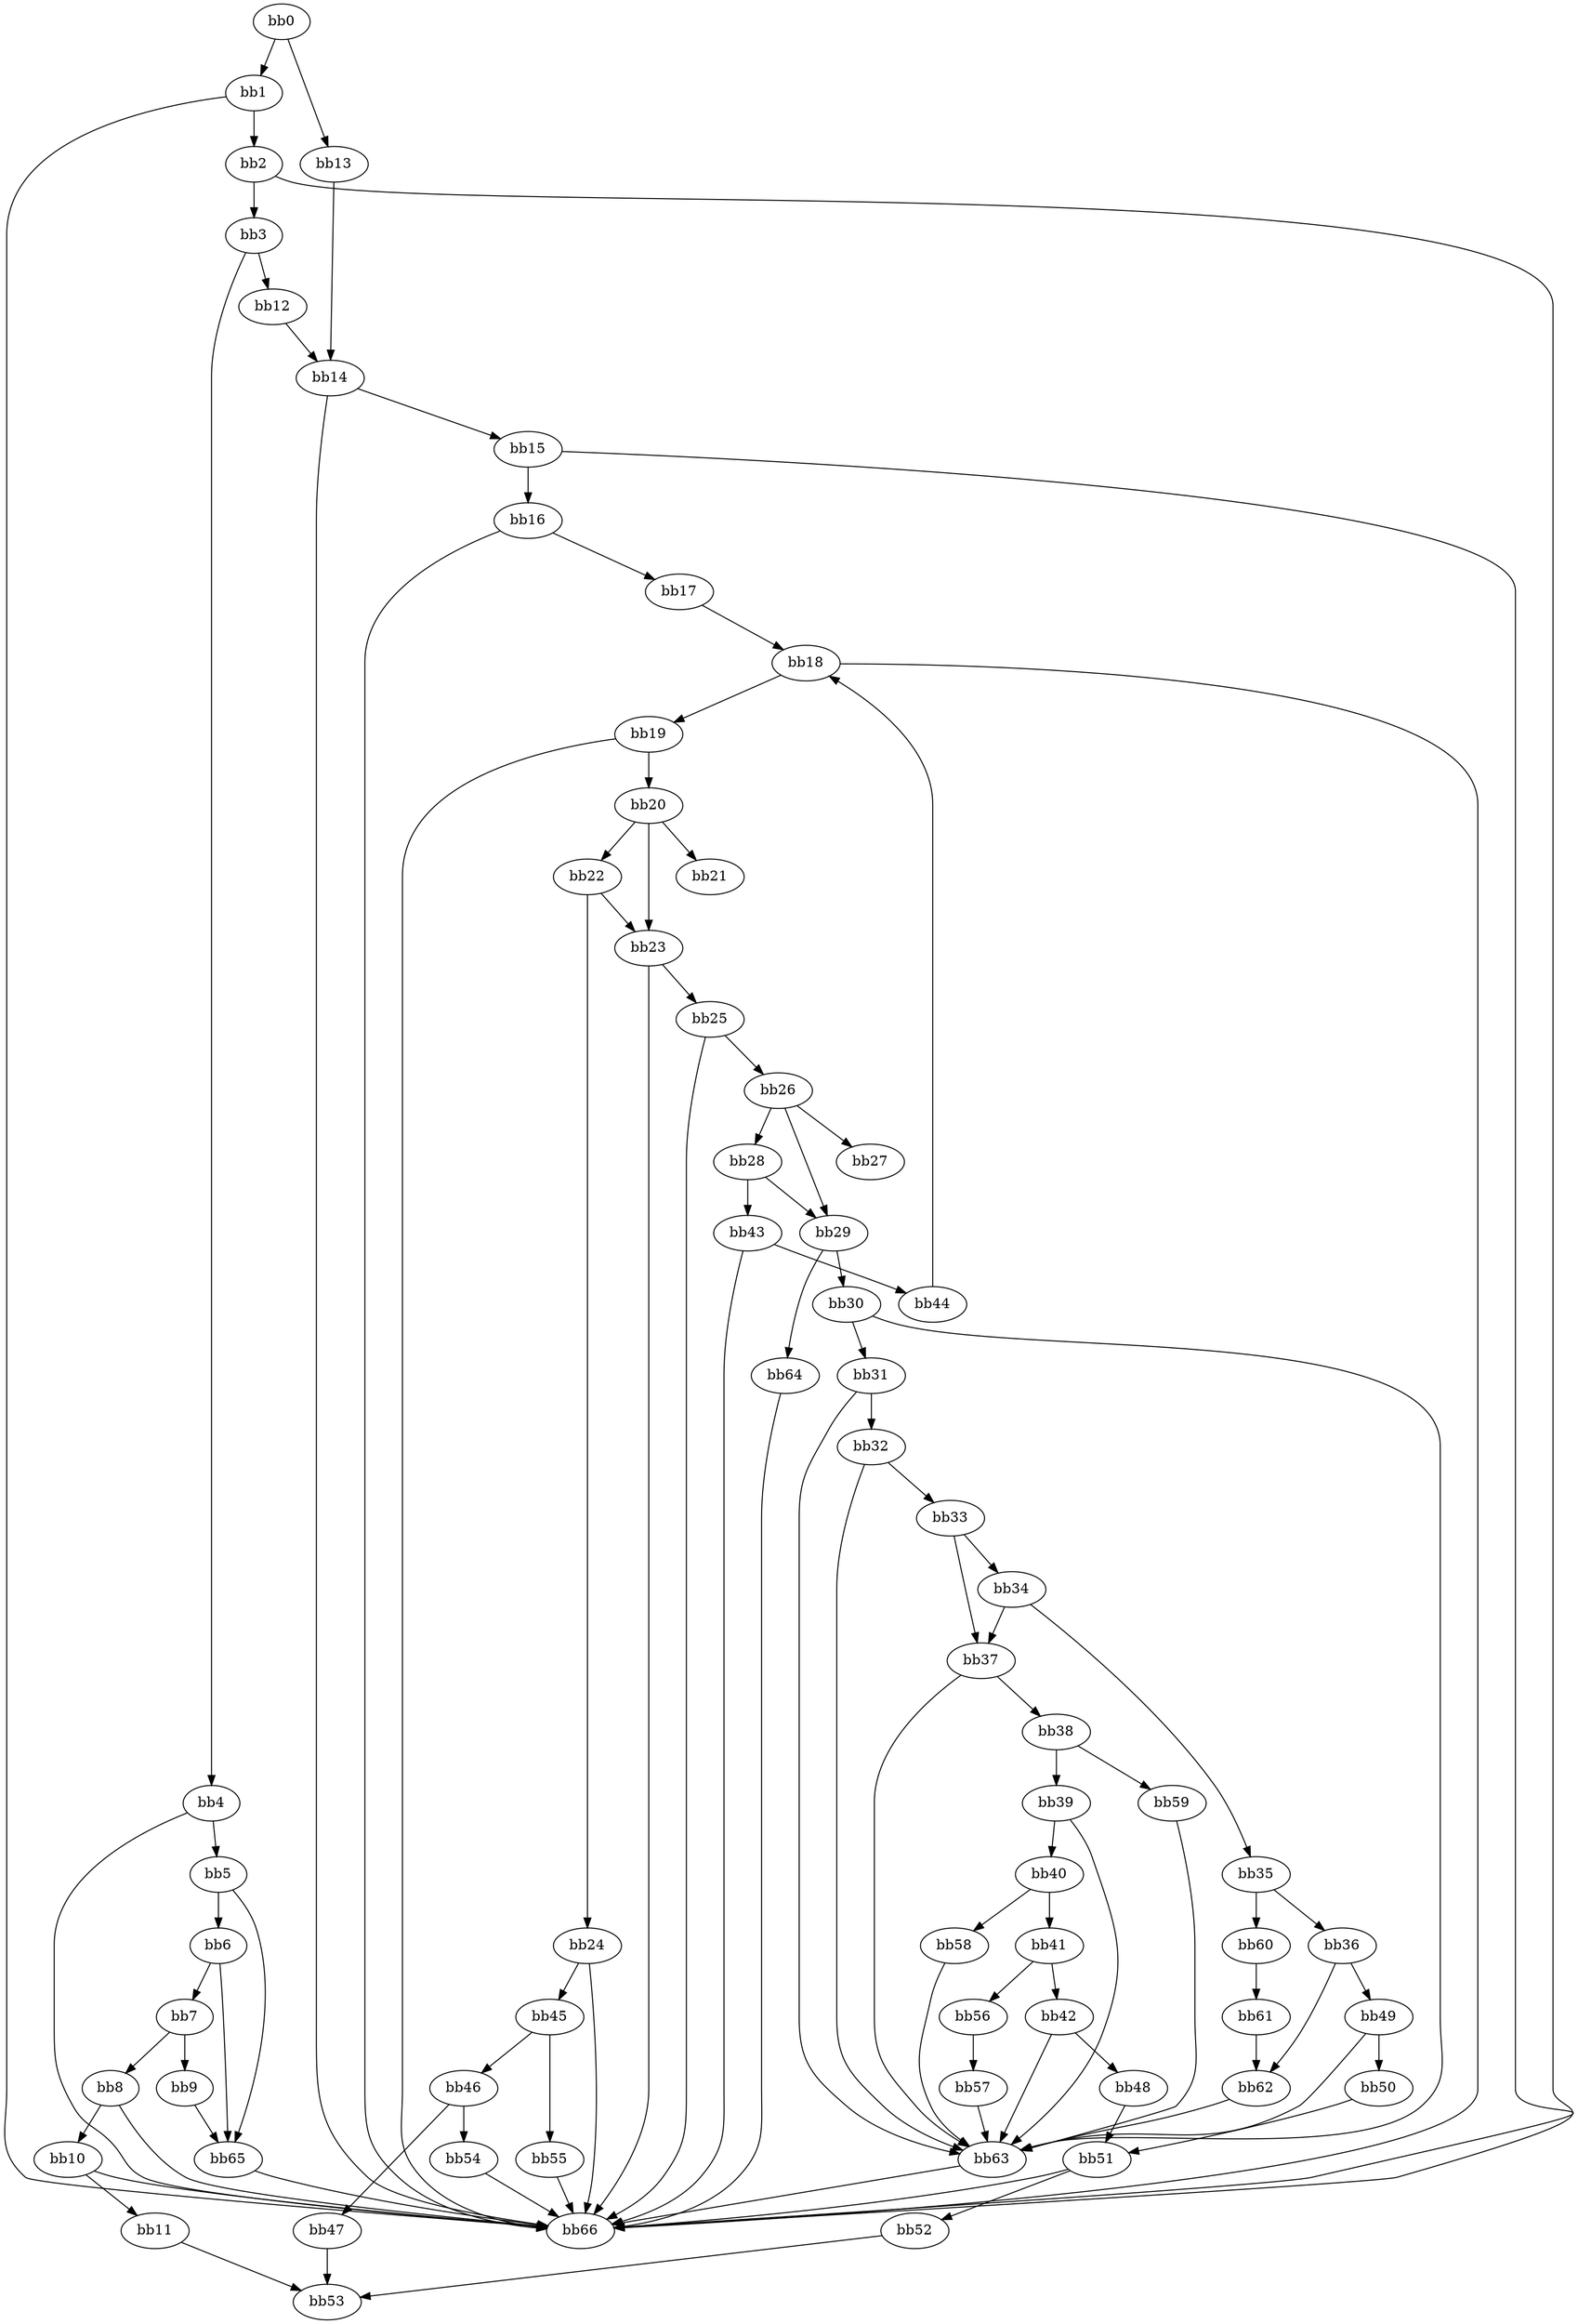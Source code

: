 digraph {
    0 [ label = "bb0\l" ]
    1 [ label = "bb1\l" ]
    2 [ label = "bb2\l" ]
    3 [ label = "bb3\l" ]
    4 [ label = "bb4\l" ]
    5 [ label = "bb5\l" ]
    6 [ label = "bb6\l" ]
    7 [ label = "bb7\l" ]
    8 [ label = "bb8\l" ]
    9 [ label = "bb9\l" ]
    10 [ label = "bb10\l" ]
    11 [ label = "bb11\l" ]
    12 [ label = "bb12\l" ]
    13 [ label = "bb13\l" ]
    14 [ label = "bb14\l" ]
    15 [ label = "bb15\l" ]
    16 [ label = "bb16\l" ]
    17 [ label = "bb17\l" ]
    18 [ label = "bb18\l" ]
    19 [ label = "bb19\l" ]
    20 [ label = "bb20\l" ]
    21 [ label = "bb21\l" ]
    22 [ label = "bb22\l" ]
    23 [ label = "bb23\l" ]
    24 [ label = "bb24\l" ]
    25 [ label = "bb25\l" ]
    26 [ label = "bb26\l" ]
    27 [ label = "bb27\l" ]
    28 [ label = "bb28\l" ]
    29 [ label = "bb29\l" ]
    30 [ label = "bb30\l" ]
    31 [ label = "bb31\l" ]
    32 [ label = "bb32\l" ]
    33 [ label = "bb33\l" ]
    34 [ label = "bb34\l" ]
    35 [ label = "bb35\l" ]
    36 [ label = "bb36\l" ]
    37 [ label = "bb37\l" ]
    38 [ label = "bb38\l" ]
    39 [ label = "bb39\l" ]
    40 [ label = "bb40\l" ]
    41 [ label = "bb41\l" ]
    42 [ label = "bb42\l" ]
    43 [ label = "bb43\l" ]
    44 [ label = "bb44\l" ]
    45 [ label = "bb45\l" ]
    46 [ label = "bb46\l" ]
    47 [ label = "bb47\l" ]
    48 [ label = "bb48\l" ]
    49 [ label = "bb49\l" ]
    50 [ label = "bb50\l" ]
    51 [ label = "bb51\l" ]
    52 [ label = "bb52\l" ]
    53 [ label = "bb53\l" ]
    54 [ label = "bb54\l" ]
    55 [ label = "bb55\l" ]
    56 [ label = "bb56\l" ]
    57 [ label = "bb57\l" ]
    58 [ label = "bb58\l" ]
    59 [ label = "bb59\l" ]
    60 [ label = "bb60\l" ]
    61 [ label = "bb61\l" ]
    62 [ label = "bb62\l" ]
    63 [ label = "bb63\l" ]
    64 [ label = "bb64\l" ]
    65 [ label = "bb65\l" ]
    66 [ label = "bb66\l" ]
    0 -> 1 [ ]
    0 -> 13 [ ]
    1 -> 2 [ ]
    1 -> 66 [ ]
    2 -> 3 [ ]
    2 -> 66 [ ]
    3 -> 4 [ ]
    3 -> 12 [ ]
    4 -> 5 [ ]
    4 -> 66 [ ]
    5 -> 6 [ ]
    5 -> 65 [ ]
    6 -> 7 [ ]
    6 -> 65 [ ]
    7 -> 8 [ ]
    7 -> 9 [ ]
    8 -> 10 [ ]
    8 -> 66 [ ]
    9 -> 65 [ ]
    10 -> 11 [ ]
    10 -> 66 [ ]
    11 -> 53 [ ]
    12 -> 14 [ ]
    13 -> 14 [ ]
    14 -> 15 [ ]
    14 -> 66 [ ]
    15 -> 16 [ ]
    15 -> 66 [ ]
    16 -> 17 [ ]
    16 -> 66 [ ]
    17 -> 18 [ ]
    18 -> 19 [ ]
    18 -> 66 [ ]
    19 -> 20 [ ]
    19 -> 66 [ ]
    20 -> 21 [ ]
    20 -> 22 [ ]
    20 -> 23 [ ]
    22 -> 23 [ ]
    22 -> 24 [ ]
    23 -> 25 [ ]
    23 -> 66 [ ]
    24 -> 45 [ ]
    24 -> 66 [ ]
    25 -> 26 [ ]
    25 -> 66 [ ]
    26 -> 27 [ ]
    26 -> 28 [ ]
    26 -> 29 [ ]
    28 -> 29 [ ]
    28 -> 43 [ ]
    29 -> 30 [ ]
    29 -> 64 [ ]
    30 -> 31 [ ]
    30 -> 63 [ ]
    31 -> 32 [ ]
    31 -> 63 [ ]
    32 -> 33 [ ]
    32 -> 63 [ ]
    33 -> 34 [ ]
    33 -> 37 [ ]
    34 -> 35 [ ]
    34 -> 37 [ ]
    35 -> 36 [ ]
    35 -> 60 [ ]
    36 -> 49 [ ]
    36 -> 62 [ ]
    37 -> 38 [ ]
    37 -> 63 [ ]
    38 -> 39 [ ]
    38 -> 59 [ ]
    39 -> 40 [ ]
    39 -> 63 [ ]
    40 -> 41 [ ]
    40 -> 58 [ ]
    41 -> 42 [ ]
    41 -> 56 [ ]
    42 -> 48 [ ]
    42 -> 63 [ ]
    43 -> 44 [ ]
    43 -> 66 [ ]
    44 -> 18 [ ]
    45 -> 46 [ ]
    45 -> 55 [ ]
    46 -> 47 [ ]
    46 -> 54 [ ]
    47 -> 53 [ ]
    48 -> 51 [ ]
    49 -> 50 [ ]
    49 -> 63 [ ]
    50 -> 51 [ ]
    51 -> 52 [ ]
    51 -> 66 [ ]
    52 -> 53 [ ]
    54 -> 66 [ ]
    55 -> 66 [ ]
    56 -> 57 [ ]
    57 -> 63 [ ]
    58 -> 63 [ ]
    59 -> 63 [ ]
    60 -> 61 [ ]
    61 -> 62 [ ]
    62 -> 63 [ ]
    63 -> 66 [ ]
    64 -> 66 [ ]
    65 -> 66 [ ]
}

